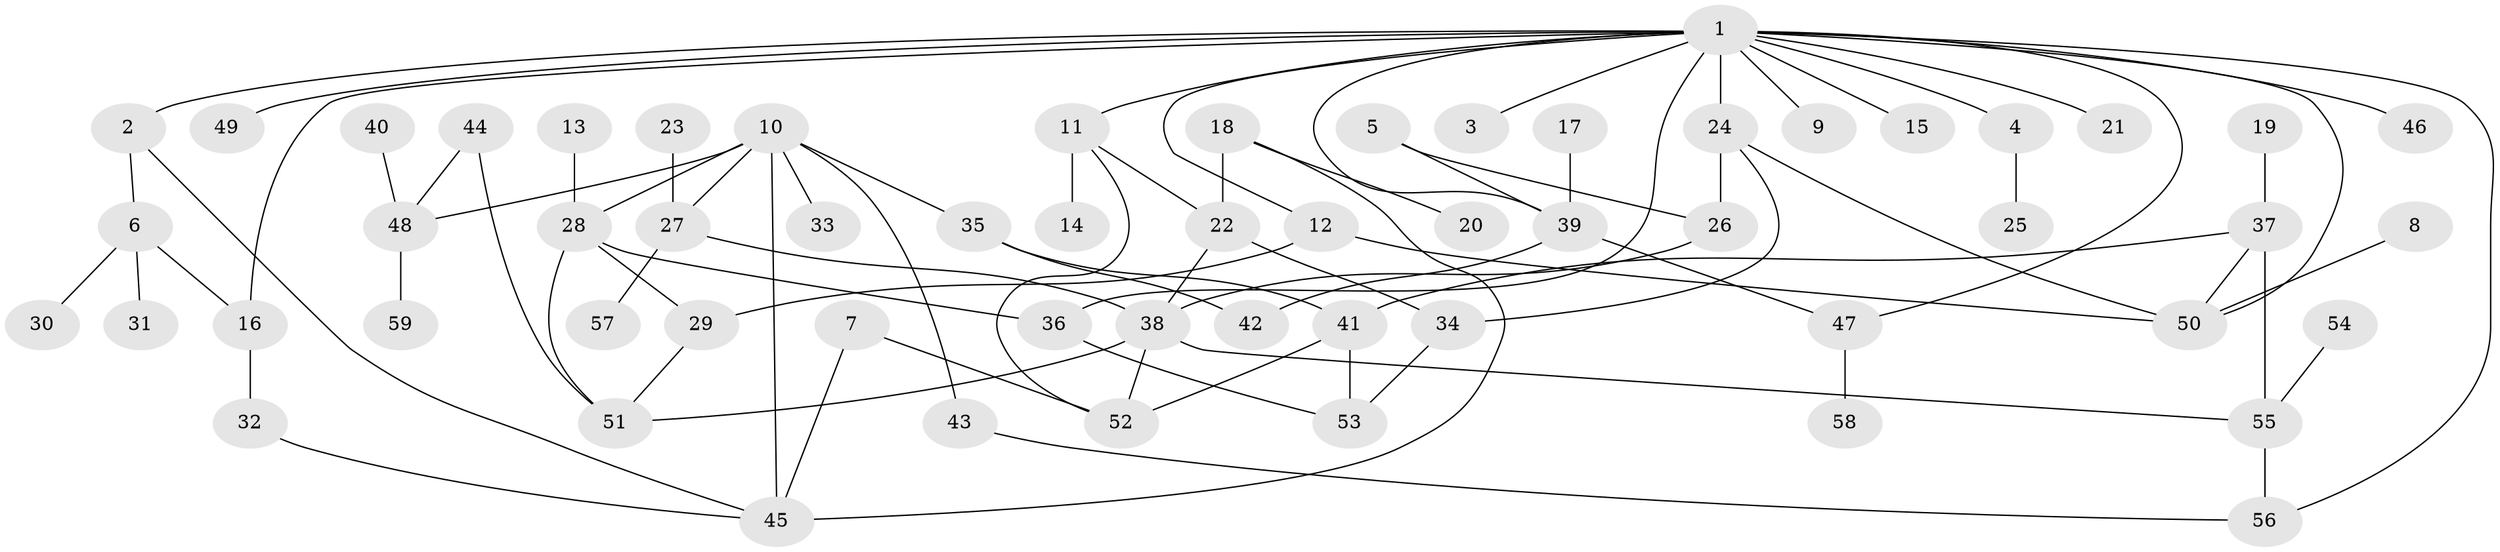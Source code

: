 // original degree distribution, {7: 0.017094017094017096, 6: 0.02564102564102564, 4: 0.1111111111111111, 3: 0.1794871794871795, 2: 0.3162393162393162, 1: 0.3076923076923077, 5: 0.042735042735042736}
// Generated by graph-tools (version 1.1) at 2025/25/03/09/25 03:25:33]
// undirected, 59 vertices, 83 edges
graph export_dot {
graph [start="1"]
  node [color=gray90,style=filled];
  1;
  2;
  3;
  4;
  5;
  6;
  7;
  8;
  9;
  10;
  11;
  12;
  13;
  14;
  15;
  16;
  17;
  18;
  19;
  20;
  21;
  22;
  23;
  24;
  25;
  26;
  27;
  28;
  29;
  30;
  31;
  32;
  33;
  34;
  35;
  36;
  37;
  38;
  39;
  40;
  41;
  42;
  43;
  44;
  45;
  46;
  47;
  48;
  49;
  50;
  51;
  52;
  53;
  54;
  55;
  56;
  57;
  58;
  59;
  1 -- 2 [weight=1.0];
  1 -- 3 [weight=1.0];
  1 -- 4 [weight=1.0];
  1 -- 9 [weight=1.0];
  1 -- 11 [weight=1.0];
  1 -- 12 [weight=1.0];
  1 -- 15 [weight=1.0];
  1 -- 16 [weight=1.0];
  1 -- 21 [weight=1.0];
  1 -- 24 [weight=1.0];
  1 -- 36 [weight=1.0];
  1 -- 39 [weight=1.0];
  1 -- 46 [weight=1.0];
  1 -- 47 [weight=1.0];
  1 -- 49 [weight=1.0];
  1 -- 50 [weight=1.0];
  1 -- 56 [weight=1.0];
  2 -- 6 [weight=1.0];
  2 -- 45 [weight=1.0];
  4 -- 25 [weight=1.0];
  5 -- 26 [weight=1.0];
  5 -- 39 [weight=1.0];
  6 -- 16 [weight=1.0];
  6 -- 30 [weight=1.0];
  6 -- 31 [weight=1.0];
  7 -- 45 [weight=1.0];
  7 -- 52 [weight=1.0];
  8 -- 50 [weight=1.0];
  10 -- 27 [weight=1.0];
  10 -- 28 [weight=1.0];
  10 -- 33 [weight=1.0];
  10 -- 35 [weight=1.0];
  10 -- 43 [weight=1.0];
  10 -- 45 [weight=1.0];
  10 -- 48 [weight=1.0];
  11 -- 14 [weight=1.0];
  11 -- 22 [weight=1.0];
  11 -- 52 [weight=1.0];
  12 -- 29 [weight=1.0];
  12 -- 50 [weight=1.0];
  13 -- 28 [weight=1.0];
  16 -- 32 [weight=1.0];
  17 -- 39 [weight=1.0];
  18 -- 20 [weight=1.0];
  18 -- 22 [weight=1.0];
  18 -- 45 [weight=1.0];
  19 -- 37 [weight=1.0];
  22 -- 34 [weight=1.0];
  22 -- 38 [weight=1.0];
  23 -- 27 [weight=1.0];
  24 -- 26 [weight=1.0];
  24 -- 34 [weight=1.0];
  24 -- 50 [weight=1.0];
  26 -- 38 [weight=1.0];
  27 -- 38 [weight=1.0];
  27 -- 57 [weight=1.0];
  28 -- 29 [weight=1.0];
  28 -- 36 [weight=1.0];
  28 -- 51 [weight=1.0];
  29 -- 51 [weight=1.0];
  32 -- 45 [weight=1.0];
  34 -- 53 [weight=1.0];
  35 -- 41 [weight=1.0];
  35 -- 42 [weight=1.0];
  36 -- 53 [weight=1.0];
  37 -- 41 [weight=1.0];
  37 -- 50 [weight=1.0];
  37 -- 55 [weight=1.0];
  38 -- 51 [weight=1.0];
  38 -- 52 [weight=1.0];
  38 -- 55 [weight=1.0];
  39 -- 42 [weight=1.0];
  39 -- 47 [weight=1.0];
  40 -- 48 [weight=1.0];
  41 -- 52 [weight=1.0];
  41 -- 53 [weight=1.0];
  43 -- 56 [weight=1.0];
  44 -- 48 [weight=1.0];
  44 -- 51 [weight=1.0];
  47 -- 58 [weight=1.0];
  48 -- 59 [weight=1.0];
  54 -- 55 [weight=1.0];
  55 -- 56 [weight=1.0];
}
